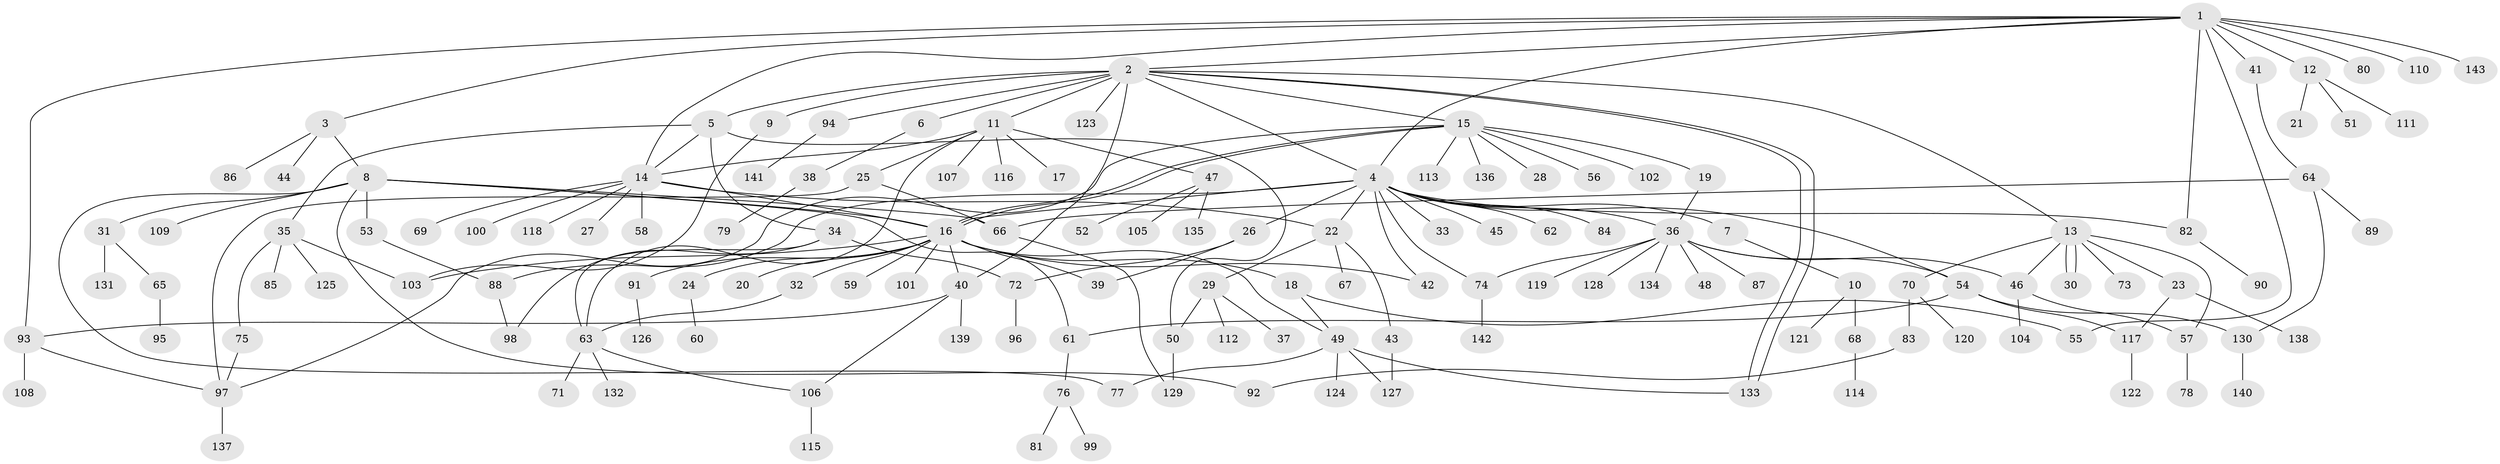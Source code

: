 // coarse degree distribution, {12: 0.017543859649122806, 15: 0.017543859649122806, 4: 0.07017543859649122, 13: 0.017543859649122806, 7: 0.03508771929824561, 2: 0.14035087719298245, 17: 0.017543859649122806, 3: 0.10526315789473684, 8: 0.017543859649122806, 10: 0.017543859649122806, 1: 0.5087719298245614, 5: 0.03508771929824561}
// Generated by graph-tools (version 1.1) at 2025/18/03/04/25 18:18:03]
// undirected, 143 vertices, 186 edges
graph export_dot {
graph [start="1"]
  node [color=gray90,style=filled];
  1;
  2;
  3;
  4;
  5;
  6;
  7;
  8;
  9;
  10;
  11;
  12;
  13;
  14;
  15;
  16;
  17;
  18;
  19;
  20;
  21;
  22;
  23;
  24;
  25;
  26;
  27;
  28;
  29;
  30;
  31;
  32;
  33;
  34;
  35;
  36;
  37;
  38;
  39;
  40;
  41;
  42;
  43;
  44;
  45;
  46;
  47;
  48;
  49;
  50;
  51;
  52;
  53;
  54;
  55;
  56;
  57;
  58;
  59;
  60;
  61;
  62;
  63;
  64;
  65;
  66;
  67;
  68;
  69;
  70;
  71;
  72;
  73;
  74;
  75;
  76;
  77;
  78;
  79;
  80;
  81;
  82;
  83;
  84;
  85;
  86;
  87;
  88;
  89;
  90;
  91;
  92;
  93;
  94;
  95;
  96;
  97;
  98;
  99;
  100;
  101;
  102;
  103;
  104;
  105;
  106;
  107;
  108;
  109;
  110;
  111;
  112;
  113;
  114;
  115;
  116;
  117;
  118;
  119;
  120;
  121;
  122;
  123;
  124;
  125;
  126;
  127;
  128;
  129;
  130;
  131;
  132;
  133;
  134;
  135;
  136;
  137;
  138;
  139;
  140;
  141;
  142;
  143;
  1 -- 2;
  1 -- 3;
  1 -- 4;
  1 -- 12;
  1 -- 14;
  1 -- 41;
  1 -- 55;
  1 -- 80;
  1 -- 82;
  1 -- 93;
  1 -- 110;
  1 -- 143;
  2 -- 4;
  2 -- 5;
  2 -- 6;
  2 -- 9;
  2 -- 11;
  2 -- 13;
  2 -- 15;
  2 -- 40;
  2 -- 94;
  2 -- 123;
  2 -- 133;
  2 -- 133;
  3 -- 8;
  3 -- 44;
  3 -- 86;
  4 -- 7;
  4 -- 16;
  4 -- 22;
  4 -- 26;
  4 -- 33;
  4 -- 36;
  4 -- 42;
  4 -- 45;
  4 -- 54;
  4 -- 62;
  4 -- 74;
  4 -- 82;
  4 -- 84;
  4 -- 88;
  5 -- 14;
  5 -- 34;
  5 -- 35;
  5 -- 50;
  6 -- 38;
  7 -- 10;
  8 -- 16;
  8 -- 31;
  8 -- 53;
  8 -- 61;
  8 -- 66;
  8 -- 77;
  8 -- 92;
  8 -- 109;
  9 -- 103;
  10 -- 68;
  10 -- 121;
  11 -- 14;
  11 -- 17;
  11 -- 25;
  11 -- 47;
  11 -- 63;
  11 -- 107;
  11 -- 116;
  12 -- 21;
  12 -- 51;
  12 -- 111;
  13 -- 23;
  13 -- 30;
  13 -- 30;
  13 -- 46;
  13 -- 57;
  13 -- 70;
  13 -- 73;
  14 -- 16;
  14 -- 22;
  14 -- 27;
  14 -- 58;
  14 -- 69;
  14 -- 100;
  14 -- 118;
  15 -- 16;
  15 -- 16;
  15 -- 19;
  15 -- 28;
  15 -- 56;
  15 -- 97;
  15 -- 102;
  15 -- 113;
  15 -- 136;
  16 -- 18;
  16 -- 20;
  16 -- 24;
  16 -- 32;
  16 -- 39;
  16 -- 40;
  16 -- 42;
  16 -- 49;
  16 -- 59;
  16 -- 91;
  16 -- 101;
  16 -- 103;
  18 -- 49;
  18 -- 55;
  19 -- 36;
  22 -- 29;
  22 -- 43;
  22 -- 67;
  23 -- 117;
  23 -- 138;
  24 -- 60;
  25 -- 66;
  25 -- 97;
  26 -- 39;
  26 -- 72;
  29 -- 37;
  29 -- 50;
  29 -- 112;
  31 -- 65;
  31 -- 131;
  32 -- 63;
  34 -- 63;
  34 -- 72;
  34 -- 98;
  35 -- 75;
  35 -- 85;
  35 -- 103;
  35 -- 125;
  36 -- 46;
  36 -- 48;
  36 -- 54;
  36 -- 74;
  36 -- 87;
  36 -- 119;
  36 -- 128;
  36 -- 134;
  38 -- 79;
  40 -- 93;
  40 -- 106;
  40 -- 139;
  41 -- 64;
  43 -- 127;
  46 -- 57;
  46 -- 104;
  47 -- 52;
  47 -- 105;
  47 -- 135;
  49 -- 77;
  49 -- 124;
  49 -- 127;
  49 -- 133;
  50 -- 129;
  53 -- 88;
  54 -- 61;
  54 -- 117;
  54 -- 130;
  57 -- 78;
  61 -- 76;
  63 -- 71;
  63 -- 106;
  63 -- 132;
  64 -- 66;
  64 -- 89;
  64 -- 130;
  65 -- 95;
  66 -- 129;
  68 -- 114;
  70 -- 83;
  70 -- 120;
  72 -- 96;
  74 -- 142;
  75 -- 97;
  76 -- 81;
  76 -- 99;
  82 -- 90;
  83 -- 92;
  88 -- 98;
  91 -- 126;
  93 -- 97;
  93 -- 108;
  94 -- 141;
  97 -- 137;
  106 -- 115;
  117 -- 122;
  130 -- 140;
}
